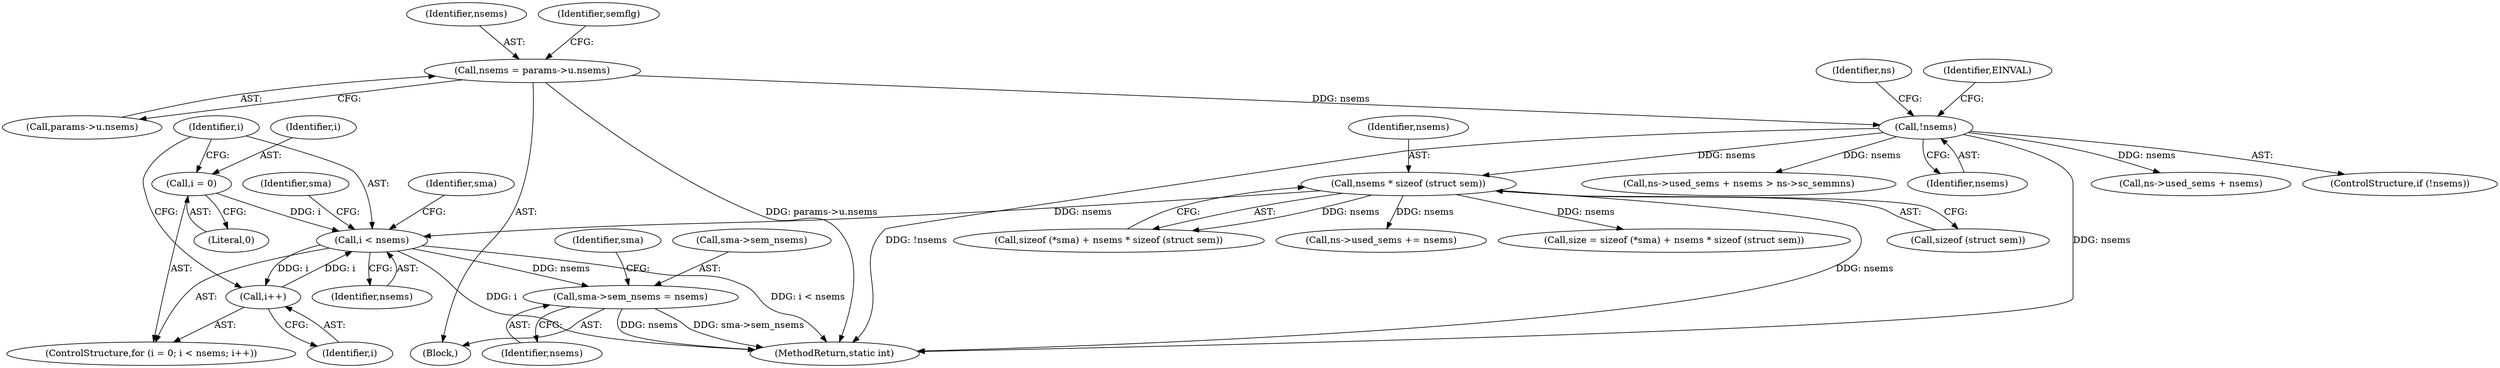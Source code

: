 digraph "0_linux_6062a8dc0517bce23e3c2f7d2fea5e22411269a3_4@pointer" {
"1000289" [label="(Call,sma->sem_nsems = nsems)"];
"1000250" [label="(Call,i < nsems)"];
"1000247" [label="(Call,i = 0)"];
"1000253" [label="(Call,i++)"];
"1000154" [label="(Call,nsems * sizeof (struct sem))"];
"1000130" [label="(Call,!nsems)"];
"1000115" [label="(Call,nsems = params->u.nsems)"];
"1000116" [label="(Identifier,nsems)"];
"1000124" [label="(Identifier,semflg)"];
"1000289" [label="(Call,sma->sem_nsems = nsems)"];
"1000254" [label="(Identifier,i)"];
"1000156" [label="(Call,sizeof (struct sem))"];
"1000137" [label="(Call,ns->used_sems + nsems)"];
"1000150" [label="(Call,sizeof (*sma) + nsems * sizeof (struct sem))"];
"1000134" [label="(Identifier,EINVAL)"];
"1000252" [label="(Identifier,nsems)"];
"1000309" [label="(MethodReturn,static int)"];
"1000296" [label="(Identifier,sma)"];
"1000155" [label="(Identifier,nsems)"];
"1000253" [label="(Call,i++)"];
"1000115" [label="(Call,nsems = params->u.nsems)"];
"1000247" [label="(Call,i = 0)"];
"1000261" [label="(Identifier,sma)"];
"1000251" [label="(Identifier,i)"];
"1000250" [label="(Call,i < nsems)"];
"1000129" [label="(ControlStructure,if (!nsems))"];
"1000130" [label="(Call,!nsems)"];
"1000248" [label="(Identifier,i)"];
"1000117" [label="(Call,params->u.nsems)"];
"1000249" [label="(Literal,0)"];
"1000103" [label="(Block,)"];
"1000290" [label="(Call,sma->sem_nsems)"];
"1000231" [label="(Call,ns->used_sems += nsems)"];
"1000139" [label="(Identifier,ns)"];
"1000148" [label="(Call,size = sizeof (*sma) + nsems * sizeof (struct sem))"];
"1000293" [label="(Identifier,nsems)"];
"1000154" [label="(Call,nsems * sizeof (struct sem))"];
"1000246" [label="(ControlStructure,for (i = 0; i < nsems; i++))"];
"1000131" [label="(Identifier,nsems)"];
"1000276" [label="(Identifier,sma)"];
"1000136" [label="(Call,ns->used_sems + nsems > ns->sc_semmns)"];
"1000289" -> "1000103"  [label="AST: "];
"1000289" -> "1000293"  [label="CFG: "];
"1000290" -> "1000289"  [label="AST: "];
"1000293" -> "1000289"  [label="AST: "];
"1000296" -> "1000289"  [label="CFG: "];
"1000289" -> "1000309"  [label="DDG: nsems"];
"1000289" -> "1000309"  [label="DDG: sma->sem_nsems"];
"1000250" -> "1000289"  [label="DDG: nsems"];
"1000250" -> "1000246"  [label="AST: "];
"1000250" -> "1000252"  [label="CFG: "];
"1000251" -> "1000250"  [label="AST: "];
"1000252" -> "1000250"  [label="AST: "];
"1000261" -> "1000250"  [label="CFG: "];
"1000276" -> "1000250"  [label="CFG: "];
"1000250" -> "1000309"  [label="DDG: i"];
"1000250" -> "1000309"  [label="DDG: i < nsems"];
"1000247" -> "1000250"  [label="DDG: i"];
"1000253" -> "1000250"  [label="DDG: i"];
"1000154" -> "1000250"  [label="DDG: nsems"];
"1000250" -> "1000253"  [label="DDG: i"];
"1000247" -> "1000246"  [label="AST: "];
"1000247" -> "1000249"  [label="CFG: "];
"1000248" -> "1000247"  [label="AST: "];
"1000249" -> "1000247"  [label="AST: "];
"1000251" -> "1000247"  [label="CFG: "];
"1000253" -> "1000246"  [label="AST: "];
"1000253" -> "1000254"  [label="CFG: "];
"1000254" -> "1000253"  [label="AST: "];
"1000251" -> "1000253"  [label="CFG: "];
"1000154" -> "1000150"  [label="AST: "];
"1000154" -> "1000156"  [label="CFG: "];
"1000155" -> "1000154"  [label="AST: "];
"1000156" -> "1000154"  [label="AST: "];
"1000150" -> "1000154"  [label="CFG: "];
"1000154" -> "1000309"  [label="DDG: nsems"];
"1000154" -> "1000148"  [label="DDG: nsems"];
"1000154" -> "1000150"  [label="DDG: nsems"];
"1000130" -> "1000154"  [label="DDG: nsems"];
"1000154" -> "1000231"  [label="DDG: nsems"];
"1000130" -> "1000129"  [label="AST: "];
"1000130" -> "1000131"  [label="CFG: "];
"1000131" -> "1000130"  [label="AST: "];
"1000134" -> "1000130"  [label="CFG: "];
"1000139" -> "1000130"  [label="CFG: "];
"1000130" -> "1000309"  [label="DDG: !nsems"];
"1000130" -> "1000309"  [label="DDG: nsems"];
"1000115" -> "1000130"  [label="DDG: nsems"];
"1000130" -> "1000136"  [label="DDG: nsems"];
"1000130" -> "1000137"  [label="DDG: nsems"];
"1000115" -> "1000103"  [label="AST: "];
"1000115" -> "1000117"  [label="CFG: "];
"1000116" -> "1000115"  [label="AST: "];
"1000117" -> "1000115"  [label="AST: "];
"1000124" -> "1000115"  [label="CFG: "];
"1000115" -> "1000309"  [label="DDG: params->u.nsems"];
}
